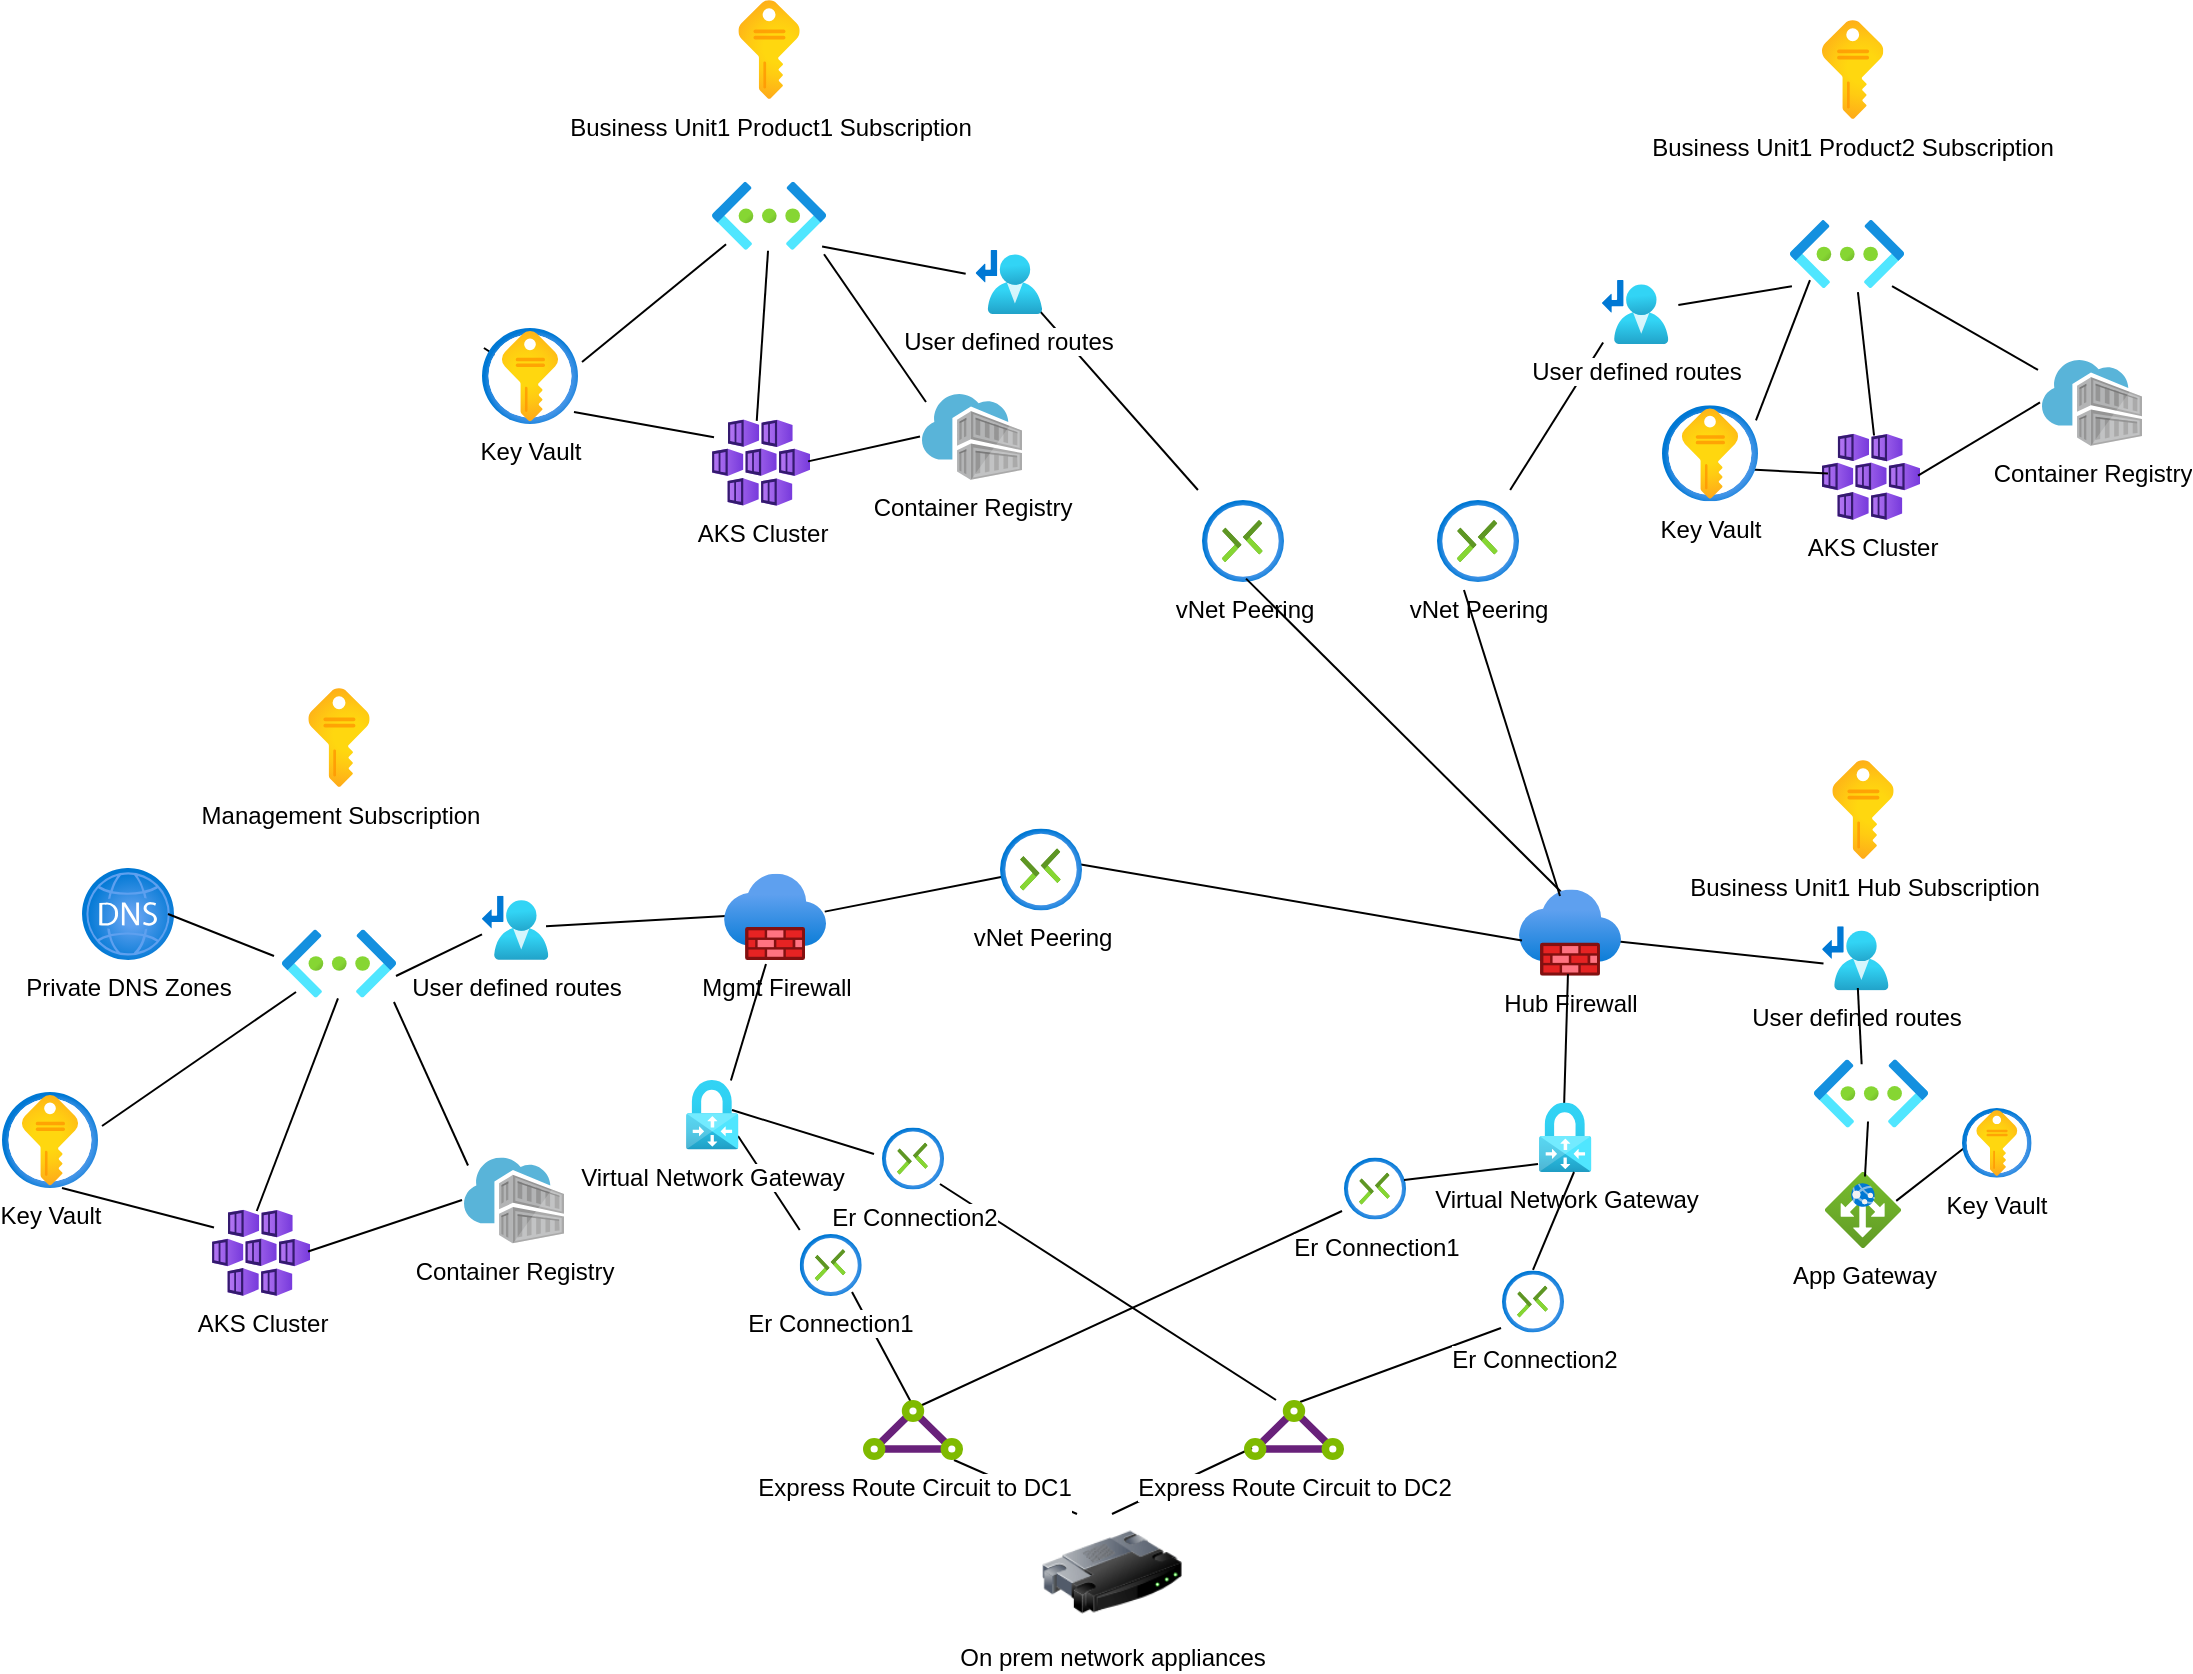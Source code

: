 <mxfile version="24.7.6">
  <diagram id="l8hXMBHkgcEJcSW0mbfh" name="Page-1">
    <mxGraphModel dx="2026" dy="1111" grid="1" gridSize="10" guides="1" tooltips="1" connect="1" arrows="1" fold="1" page="1" pageScale="1" pageWidth="1169" pageHeight="827" math="0" shadow="0">
      <root>
        <mxCell id="0" />
        <mxCell id="1" parent="0" />
        <mxCell id="8--HhbSZYtI3ddgJnD71-31" style="edgeStyle=none;rounded=0;orthogonalLoop=1;jettySize=auto;html=1;sourcePerimeterSpacing=5;endArrow=none;endFill=0;targetPerimeterSpacing=5;entryX=0.987;entryY=0.439;entryDx=0;entryDy=0;entryPerimeter=0;exitX=0.029;exitY=0.59;exitDx=0;exitDy=0;exitPerimeter=0;" parent="1" source="qkPBm4qvjYNrrQxLSk8v-120" target="qkPBm4qvjYNrrQxLSk8v-52" edge="1">
          <mxGeometry relative="1" as="geometry">
            <mxPoint x="510" y="490" as="sourcePoint" />
            <mxPoint x="398" y="504.984" as="targetPoint" />
            <Array as="points" />
          </mxGeometry>
        </mxCell>
        <mxCell id="8--HhbSZYtI3ddgJnD71-32" style="edgeStyle=none;rounded=0;orthogonalLoop=1;jettySize=auto;html=1;sourcePerimeterSpacing=5;endArrow=none;endFill=0;targetPerimeterSpacing=5;entryX=0.059;entryY=0.487;entryDx=0;entryDy=0;entryPerimeter=0;exitX=0.965;exitY=0.476;exitDx=0;exitDy=0;exitPerimeter=0;" parent="1" source="qkPBm4qvjYNrrQxLSk8v-57" target="qkPBm4qvjYNrrQxLSk8v-52" edge="1">
          <mxGeometry relative="1" as="geometry">
            <mxPoint x="310" y="570" as="sourcePoint" />
            <mxPoint x="220" y="520" as="targetPoint" />
          </mxGeometry>
        </mxCell>
        <mxCell id="8--HhbSZYtI3ddgJnD71-33" style="edgeStyle=none;rounded=0;orthogonalLoop=1;jettySize=auto;html=1;sourcePerimeterSpacing=5;endArrow=none;endFill=0;targetPerimeterSpacing=5;entryX=1.042;entryY=0.354;entryDx=0;entryDy=0;entryPerimeter=0;exitX=0.123;exitY=0.918;exitDx=0;exitDy=0;exitPerimeter=0;" parent="1" source="qkPBm4qvjYNrrQxLSk8v-55" target="qkPBm4qvjYNrrQxLSk8v-59" edge="1">
          <mxGeometry relative="1" as="geometry">
            <mxPoint x="170" y="580" as="sourcePoint" />
            <mxPoint x="138.606" y="617" as="targetPoint" />
          </mxGeometry>
        </mxCell>
        <mxCell id="8--HhbSZYtI3ddgJnD71-34" style="edgeStyle=none;rounded=0;orthogonalLoop=1;jettySize=auto;html=1;sourcePerimeterSpacing=5;endArrow=none;endFill=0;targetPerimeterSpacing=5;entryX=0.958;entryY=0.875;entryDx=0;entryDy=0;entryPerimeter=0;exitX=0.02;exitY=0.208;exitDx=0;exitDy=0;exitPerimeter=0;" parent="1" source="qkPBm4qvjYNrrQxLSk8v-49" edge="1">
          <mxGeometry relative="1" as="geometry">
            <mxPoint x="165.03" y="704.76" as="sourcePoint" />
            <mxPoint x="60.004" y="664" as="targetPoint" />
          </mxGeometry>
        </mxCell>
        <mxCell id="8--HhbSZYtI3ddgJnD71-35" style="edgeStyle=none;rounded=0;orthogonalLoop=1;jettySize=auto;html=1;sourcePerimeterSpacing=5;endArrow=none;endFill=0;targetPerimeterSpacing=5;entryX=1;entryY=0.683;entryDx=0;entryDy=0;entryPerimeter=0;exitX=0;exitY=0.601;exitDx=0;exitDy=0;exitPerimeter=0;" parent="1" source="qkPBm4qvjYNrrQxLSk8v-57" target="qkPBm4qvjYNrrQxLSk8v-55" edge="1">
          <mxGeometry relative="1" as="geometry">
            <mxPoint x="400" y="640" as="sourcePoint" />
          </mxGeometry>
        </mxCell>
        <mxCell id="8--HhbSZYtI3ddgJnD71-36" style="edgeStyle=none;rounded=0;orthogonalLoop=1;jettySize=auto;html=1;sourcePerimeterSpacing=5;endArrow=none;endFill=0;targetPerimeterSpacing=5;entryX=0.456;entryY=0.017;entryDx=0;entryDy=0;entryPerimeter=0;exitX=0.491;exitY=1.013;exitDx=0;exitDy=0;exitPerimeter=0;" parent="1" source="qkPBm4qvjYNrrQxLSk8v-55" target="qkPBm4qvjYNrrQxLSk8v-49" edge="1">
          <mxGeometry relative="1" as="geometry">
            <mxPoint x="275" y="620" as="sourcePoint" />
            <mxPoint x="294.726" y="755" as="targetPoint" />
          </mxGeometry>
        </mxCell>
        <mxCell id="qkPBm4qvjYNrrQxLSk8v-1" value="Management Subscription" style="image;aspect=fixed;html=1;points=[];align=center;fontSize=12;image=img/lib/azure2/general/Subscriptions.svg;" vertex="1" parent="1">
          <mxGeometry x="183.16" y="414.0" width="30.68" height="49.5" as="geometry" />
        </mxCell>
        <mxCell id="qkPBm4qvjYNrrQxLSk8v-6" style="edgeStyle=none;rounded=0;orthogonalLoop=1;jettySize=auto;html=1;sourcePerimeterSpacing=5;endArrow=none;endFill=0;targetPerimeterSpacing=5;entryX=0.993;entryY=0.806;entryDx=0;entryDy=0;entryPerimeter=0;exitX=0;exitY=-0.065;exitDx=0;exitDy=0;exitPerimeter=0;" edge="1" parent="1" source="qkPBm4qvjYNrrQxLSk8v-141" target="qkPBm4qvjYNrrQxLSk8v-122">
          <mxGeometry relative="1" as="geometry">
            <mxPoint x="451" y="681.99" as="sourcePoint" />
            <mxPoint x="804" y="569" as="targetPoint" />
          </mxGeometry>
        </mxCell>
        <mxCell id="qkPBm4qvjYNrrQxLSk8v-49" value="AKS Cluster" style="image;aspect=fixed;html=1;points=[];align=center;fontSize=12;image=img/lib/azure2/compute/Kubernetes_Services.svg;" vertex="1" parent="1">
          <mxGeometry x="135.03" y="674.76" width="49" height="43.24" as="geometry" />
        </mxCell>
        <mxCell id="qkPBm4qvjYNrrQxLSk8v-52" value="Mgmt Firewall" style="image;aspect=fixed;html=1;points=[];align=center;fontSize=12;image=img/lib/azure2/networking/Firewalls.svg;" vertex="1" parent="1">
          <mxGeometry x="391.03" y="506.9" width="51" height="43.1" as="geometry" />
        </mxCell>
        <mxCell id="qkPBm4qvjYNrrQxLSk8v-55" value="" style="image;aspect=fixed;html=1;points=[];align=center;fontSize=12;image=img/lib/azure2/networking/Virtual_Networks.svg;" vertex="1" parent="1">
          <mxGeometry x="170" y="534.75" width="57" height="34.03" as="geometry" />
        </mxCell>
        <mxCell id="qkPBm4qvjYNrrQxLSk8v-56" value="Private DNS Zones" style="image;aspect=fixed;html=1;points=[];align=center;fontSize=12;image=img/lib/azure2/networking/DNS_Zones.svg;" vertex="1" parent="1">
          <mxGeometry x="70" y="504.0" width="46" height="46" as="geometry" />
        </mxCell>
        <mxCell id="qkPBm4qvjYNrrQxLSk8v-57" value="User defined routes" style="image;aspect=fixed;html=1;points=[];align=center;fontSize=12;image=img/lib/azure2/networking/Route_Tables.svg;" vertex="1" parent="1">
          <mxGeometry x="270" y="517.87" width="33.16" height="32.13" as="geometry" />
        </mxCell>
        <mxCell id="qkPBm4qvjYNrrQxLSk8v-58" style="edgeStyle=none;rounded=0;orthogonalLoop=1;jettySize=auto;html=1;sourcePerimeterSpacing=5;endArrow=none;endFill=0;targetPerimeterSpacing=5;exitX=-0.07;exitY=0.389;exitDx=0;exitDy=0;exitPerimeter=0;entryX=0.935;entryY=0.5;entryDx=0;entryDy=0;entryPerimeter=0;" edge="1" parent="1" source="qkPBm4qvjYNrrQxLSk8v-55" target="qkPBm4qvjYNrrQxLSk8v-56">
          <mxGeometry relative="1" as="geometry">
            <mxPoint x="150" y="515" as="sourcePoint" />
            <mxPoint x="131" y="590" as="targetPoint" />
          </mxGeometry>
        </mxCell>
        <mxCell id="qkPBm4qvjYNrrQxLSk8v-59" value="Key Vault" style="image;aspect=fixed;html=1;points=[];align=center;fontSize=12;image=img/lib/azure2/security/Key_Vaults.svg;" vertex="1" parent="1">
          <mxGeometry x="30" y="616" width="48" height="48" as="geometry" />
        </mxCell>
        <mxCell id="qkPBm4qvjYNrrQxLSk8v-60" value="Container Registry" style="image;sketch=0;aspect=fixed;html=1;points=[];align=center;fontSize=12;image=img/lib/mscae/Container_Registries.svg;" vertex="1" parent="1">
          <mxGeometry x="261.01" y="648.76" width="50" height="43" as="geometry" />
        </mxCell>
        <mxCell id="qkPBm4qvjYNrrQxLSk8v-62" style="edgeStyle=none;rounded=0;orthogonalLoop=1;jettySize=auto;html=1;sourcePerimeterSpacing=5;endArrow=none;endFill=0;targetPerimeterSpacing=5;entryX=0.982;entryY=1.065;entryDx=0;entryDy=0;entryPerimeter=0;exitX=0.04;exitY=0.093;exitDx=0;exitDy=0;exitPerimeter=0;" edge="1" parent="1" source="qkPBm4qvjYNrrQxLSk8v-60" target="qkPBm4qvjYNrrQxLSk8v-55">
          <mxGeometry relative="1" as="geometry">
            <mxPoint x="280" y="565" as="sourcePoint" />
            <mxPoint x="237" y="568" as="targetPoint" />
          </mxGeometry>
        </mxCell>
        <mxCell id="qkPBm4qvjYNrrQxLSk8v-63" style="edgeStyle=none;rounded=0;orthogonalLoop=1;jettySize=auto;html=1;sourcePerimeterSpacing=5;endArrow=none;endFill=0;targetPerimeterSpacing=5;entryX=0.98;entryY=0.486;entryDx=0;entryDy=0;entryPerimeter=0;exitX=-0.02;exitY=0.494;exitDx=0;exitDy=0;exitPerimeter=0;" edge="1" parent="1" source="qkPBm4qvjYNrrQxLSk8v-60" target="qkPBm4qvjYNrrQxLSk8v-49">
          <mxGeometry relative="1" as="geometry">
            <mxPoint x="243.03" y="683.742" as="sourcePoint" />
            <mxPoint x="72.03" y="688.76" as="targetPoint" />
          </mxGeometry>
        </mxCell>
        <mxCell id="qkPBm4qvjYNrrQxLSk8v-65" style="edgeStyle=none;rounded=0;orthogonalLoop=1;jettySize=auto;html=1;sourcePerimeterSpacing=5;endArrow=none;endFill=0;targetPerimeterSpacing=5;entryX=1.042;entryY=0.354;entryDx=0;entryDy=0;entryPerimeter=0;exitX=0.123;exitY=0.918;exitDx=0;exitDy=0;exitPerimeter=0;" edge="1" parent="1" source="qkPBm4qvjYNrrQxLSk8v-72" target="qkPBm4qvjYNrrQxLSk8v-76">
          <mxGeometry relative="1" as="geometry">
            <mxPoint x="420" y="184.92" as="sourcePoint" />
            <mxPoint x="388.606" y="221.92" as="targetPoint" />
          </mxGeometry>
        </mxCell>
        <mxCell id="qkPBm4qvjYNrrQxLSk8v-66" style="edgeStyle=none;rounded=0;orthogonalLoop=1;jettySize=auto;html=1;sourcePerimeterSpacing=5;endArrow=none;endFill=0;targetPerimeterSpacing=5;entryX=0.958;entryY=0.875;entryDx=0;entryDy=0;entryPerimeter=0;exitX=0.02;exitY=0.208;exitDx=0;exitDy=0;exitPerimeter=0;" edge="1" parent="1" source="qkPBm4qvjYNrrQxLSk8v-76">
          <mxGeometry relative="1" as="geometry">
            <mxPoint x="415.03" y="309.68" as="sourcePoint" />
            <mxPoint x="310.004" y="268.92" as="targetPoint" />
          </mxGeometry>
        </mxCell>
        <mxCell id="qkPBm4qvjYNrrQxLSk8v-68" style="edgeStyle=none;rounded=0;orthogonalLoop=1;jettySize=auto;html=1;sourcePerimeterSpacing=5;endArrow=none;endFill=0;targetPerimeterSpacing=5;entryX=0.456;entryY=0.017;entryDx=0;entryDy=0;entryPerimeter=0;exitX=0.491;exitY=1.013;exitDx=0;exitDy=0;exitPerimeter=0;" edge="1" parent="1" source="qkPBm4qvjYNrrQxLSk8v-72" target="qkPBm4qvjYNrrQxLSk8v-70">
          <mxGeometry relative="1" as="geometry">
            <mxPoint x="525" y="224.92" as="sourcePoint" />
            <mxPoint x="544.726" y="359.92" as="targetPoint" />
          </mxGeometry>
        </mxCell>
        <mxCell id="qkPBm4qvjYNrrQxLSk8v-69" value="Business Unit1 Product1 Subscription" style="image;aspect=fixed;html=1;points=[];align=center;fontSize=12;image=img/lib/azure2/general/Subscriptions.svg;" vertex="1" parent="1">
          <mxGeometry x="398.19" y="70.0" width="30.68" height="49.5" as="geometry" />
        </mxCell>
        <mxCell id="qkPBm4qvjYNrrQxLSk8v-70" value="AKS Cluster" style="image;aspect=fixed;html=1;points=[];align=center;fontSize=12;image=img/lib/azure2/compute/Kubernetes_Services.svg;" vertex="1" parent="1">
          <mxGeometry x="385.03" y="279.68" width="49" height="43.24" as="geometry" />
        </mxCell>
        <mxCell id="qkPBm4qvjYNrrQxLSk8v-72" value="" style="image;aspect=fixed;html=1;points=[];align=center;fontSize=12;image=img/lib/azure2/networking/Virtual_Networks.svg;" vertex="1" parent="1">
          <mxGeometry x="385.03" y="160.89" width="57" height="34.03" as="geometry" />
        </mxCell>
        <mxCell id="qkPBm4qvjYNrrQxLSk8v-77" value="Container Registry" style="image;sketch=0;aspect=fixed;html=1;points=[];align=center;fontSize=12;image=img/lib/mscae/Container_Registries.svg;" vertex="1" parent="1">
          <mxGeometry x="490" y="267" width="50" height="43" as="geometry" />
        </mxCell>
        <mxCell id="qkPBm4qvjYNrrQxLSk8v-78" style="edgeStyle=none;rounded=0;orthogonalLoop=1;jettySize=auto;html=1;sourcePerimeterSpacing=5;endArrow=none;endFill=0;targetPerimeterSpacing=5;entryX=0.982;entryY=1.065;entryDx=0;entryDy=0;entryPerimeter=0;exitX=0.04;exitY=0.093;exitDx=0;exitDy=0;exitPerimeter=0;" edge="1" parent="1" source="qkPBm4qvjYNrrQxLSk8v-77" target="qkPBm4qvjYNrrQxLSk8v-72">
          <mxGeometry relative="1" as="geometry">
            <mxPoint x="530" y="169.92" as="sourcePoint" />
            <mxPoint x="487" y="172.92" as="targetPoint" />
          </mxGeometry>
        </mxCell>
        <mxCell id="qkPBm4qvjYNrrQxLSk8v-79" style="edgeStyle=none;rounded=0;orthogonalLoop=1;jettySize=auto;html=1;sourcePerimeterSpacing=5;endArrow=none;endFill=0;targetPerimeterSpacing=5;entryX=0.98;entryY=0.486;entryDx=0;entryDy=0;entryPerimeter=0;exitX=-0.02;exitY=0.494;exitDx=0;exitDy=0;exitPerimeter=0;" edge="1" parent="1" source="qkPBm4qvjYNrrQxLSk8v-77" target="qkPBm4qvjYNrrQxLSk8v-70">
          <mxGeometry relative="1" as="geometry">
            <mxPoint x="493.03" y="288.662" as="sourcePoint" />
            <mxPoint x="322.03" y="293.68" as="targetPoint" />
          </mxGeometry>
        </mxCell>
        <mxCell id="qkPBm4qvjYNrrQxLSk8v-81" value="" style="edgeStyle=none;rounded=0;orthogonalLoop=1;jettySize=auto;html=1;sourcePerimeterSpacing=5;endArrow=none;endFill=0;targetPerimeterSpacing=5;entryX=0.958;entryY=0.875;entryDx=0;entryDy=0;entryPerimeter=0;exitX=0.02;exitY=0.208;exitDx=0;exitDy=0;exitPerimeter=0;" edge="1" parent="1" source="qkPBm4qvjYNrrQxLSk8v-70" target="qkPBm4qvjYNrrQxLSk8v-76">
          <mxGeometry relative="1" as="geometry">
            <mxPoint x="386" y="289" as="sourcePoint" />
            <mxPoint x="310.004" y="268.92" as="targetPoint" />
          </mxGeometry>
        </mxCell>
        <mxCell id="qkPBm4qvjYNrrQxLSk8v-76" value="Key Vault" style="image;aspect=fixed;html=1;points=[];align=center;fontSize=12;image=img/lib/azure2/security/Key_Vaults.svg;" vertex="1" parent="1">
          <mxGeometry x="270" y="234" width="48" height="48" as="geometry" />
        </mxCell>
        <mxCell id="qkPBm4qvjYNrrQxLSk8v-82" value="" style="edgeStyle=none;rounded=0;orthogonalLoop=1;jettySize=auto;html=1;sourcePerimeterSpacing=5;endArrow=none;endFill=0;targetPerimeterSpacing=5;exitX=0.965;exitY=0.95;exitDx=0;exitDy=0;exitPerimeter=0;" edge="1" parent="1" source="qkPBm4qvjYNrrQxLSk8v-74" target="qkPBm4qvjYNrrQxLSk8v-80">
          <mxGeometry relative="1" as="geometry">
            <mxPoint x="440" y="193" as="sourcePoint" />
            <mxPoint x="725" y="353" as="targetPoint" />
          </mxGeometry>
        </mxCell>
        <mxCell id="qkPBm4qvjYNrrQxLSk8v-80" value="vNet Peering" style="image;aspect=fixed;html=1;points=[];align=center;fontSize=12;image=img/lib/azure2/networking/Connections.svg;" vertex="1" parent="1">
          <mxGeometry x="630" y="320" width="41" height="41" as="geometry" />
        </mxCell>
        <mxCell id="qkPBm4qvjYNrrQxLSk8v-83" style="edgeStyle=none;rounded=0;orthogonalLoop=1;jettySize=auto;html=1;sourcePerimeterSpacing=5;endArrow=none;endFill=0;targetPerimeterSpacing=5;entryX=0.979;entryY=0.156;entryDx=0;entryDy=0;entryPerimeter=0;exitX=0.175;exitY=0.884;exitDx=0;exitDy=0;exitPerimeter=0;" edge="1" parent="1" source="qkPBm4qvjYNrrQxLSk8v-88" target="qkPBm4qvjYNrrQxLSk8v-94">
          <mxGeometry relative="1" as="geometry">
            <mxPoint x="912.02" y="197.74" as="sourcePoint" />
            <mxPoint x="832.036" y="279.812" as="targetPoint" />
          </mxGeometry>
        </mxCell>
        <mxCell id="qkPBm4qvjYNrrQxLSk8v-86" style="edgeStyle=none;rounded=0;orthogonalLoop=1;jettySize=auto;html=1;sourcePerimeterSpacing=5;endArrow=none;endFill=0;targetPerimeterSpacing=5;entryX=0.531;entryY=0.023;entryDx=0;entryDy=0;entryPerimeter=0;exitX=0.596;exitY=1.06;exitDx=0;exitDy=0;exitPerimeter=0;" edge="1" parent="1" source="qkPBm4qvjYNrrQxLSk8v-88" target="qkPBm4qvjYNrrQxLSk8v-87">
          <mxGeometry relative="1" as="geometry">
            <mxPoint x="1017.02" y="237.74" as="sourcePoint" />
            <mxPoint x="1036.746" y="372.74" as="targetPoint" />
          </mxGeometry>
        </mxCell>
        <mxCell id="qkPBm4qvjYNrrQxLSk8v-87" value="AKS Cluster" style="image;aspect=fixed;html=1;points=[];align=center;fontSize=12;image=img/lib/azure2/compute/Kubernetes_Services.svg;" vertex="1" parent="1">
          <mxGeometry x="940.0" y="286.76" width="49" height="43.24" as="geometry" />
        </mxCell>
        <mxCell id="qkPBm4qvjYNrrQxLSk8v-88" value="" style="image;aspect=fixed;html=1;points=[];align=center;fontSize=12;image=img/lib/azure2/networking/Virtual_Networks.svg;" vertex="1" parent="1">
          <mxGeometry x="924.0" y="180.0" width="57" height="34.03" as="geometry" />
        </mxCell>
        <mxCell id="qkPBm4qvjYNrrQxLSk8v-90" value="Container Registry" style="image;sketch=0;aspect=fixed;html=1;points=[];align=center;fontSize=12;image=img/lib/mscae/Container_Registries.svg;" vertex="1" parent="1">
          <mxGeometry x="1050" y="250.0" width="50" height="43" as="geometry" />
        </mxCell>
        <mxCell id="qkPBm4qvjYNrrQxLSk8v-91" style="edgeStyle=none;rounded=0;orthogonalLoop=1;jettySize=auto;html=1;sourcePerimeterSpacing=5;endArrow=none;endFill=0;targetPerimeterSpacing=5;entryX=0.895;entryY=0.972;entryDx=0;entryDy=0;entryPerimeter=0;exitX=-0.04;exitY=0.116;exitDx=0;exitDy=0;exitPerimeter=0;" edge="1" parent="1" source="qkPBm4qvjYNrrQxLSk8v-90" target="qkPBm4qvjYNrrQxLSk8v-88">
          <mxGeometry relative="1" as="geometry">
            <mxPoint x="1022.02" y="182.74" as="sourcePoint" />
            <mxPoint x="979.02" y="185.74" as="targetPoint" />
          </mxGeometry>
        </mxCell>
        <mxCell id="qkPBm4qvjYNrrQxLSk8v-92" style="edgeStyle=none;rounded=0;orthogonalLoop=1;jettySize=auto;html=1;sourcePerimeterSpacing=5;endArrow=none;endFill=0;targetPerimeterSpacing=5;entryX=0.98;entryY=0.486;entryDx=0;entryDy=0;entryPerimeter=0;exitX=-0.02;exitY=0.494;exitDx=0;exitDy=0;exitPerimeter=0;" edge="1" parent="1" source="qkPBm4qvjYNrrQxLSk8v-90" target="qkPBm4qvjYNrrQxLSk8v-87">
          <mxGeometry relative="1" as="geometry">
            <mxPoint x="985.05" y="301.482" as="sourcePoint" />
            <mxPoint x="814.05" y="306.5" as="targetPoint" />
          </mxGeometry>
        </mxCell>
        <mxCell id="qkPBm4qvjYNrrQxLSk8v-93" value="" style="edgeStyle=none;rounded=0;orthogonalLoop=1;jettySize=auto;html=1;sourcePerimeterSpacing=5;endArrow=none;endFill=0;targetPerimeterSpacing=5;entryX=0.923;entryY=0.668;entryDx=0;entryDy=0;entryPerimeter=0;exitX=0.061;exitY=0.463;exitDx=0;exitDy=0;exitPerimeter=0;" edge="1" parent="1" source="qkPBm4qvjYNrrQxLSk8v-87" target="qkPBm4qvjYNrrQxLSk8v-94">
          <mxGeometry relative="1" as="geometry">
            <mxPoint x="878.02" y="301.82" as="sourcePoint" />
            <mxPoint x="828.004" y="304.82" as="targetPoint" />
          </mxGeometry>
        </mxCell>
        <mxCell id="qkPBm4qvjYNrrQxLSk8v-94" value="Key Vault" style="image;aspect=fixed;html=1;points=[];align=center;fontSize=12;image=img/lib/azure2/security/Key_Vaults.svg;" vertex="1" parent="1">
          <mxGeometry x="860" y="272.68" width="48" height="48" as="geometry" />
        </mxCell>
        <mxCell id="qkPBm4qvjYNrrQxLSk8v-95" value="" style="edgeStyle=none;rounded=0;orthogonalLoop=1;jettySize=auto;html=1;sourcePerimeterSpacing=5;endArrow=none;endFill=0;targetPerimeterSpacing=5;exitX=0.017;exitY=0.973;exitDx=0;exitDy=0;exitPerimeter=0;" edge="1" parent="1" source="qkPBm4qvjYNrrQxLSk8v-89" target="qkPBm4qvjYNrrQxLSk8v-96">
          <mxGeometry relative="1" as="geometry">
            <mxPoint x="932.02" y="205.82" as="sourcePoint" />
            <mxPoint x="1217.02" y="365.82" as="targetPoint" />
          </mxGeometry>
        </mxCell>
        <mxCell id="qkPBm4qvjYNrrQxLSk8v-96" value="vNet Peering" style="image;aspect=fixed;html=1;points=[];align=center;fontSize=12;image=img/lib/azure2/networking/Connections.svg;" vertex="1" parent="1">
          <mxGeometry x="747.5" y="320" width="41" height="41" as="geometry" />
        </mxCell>
        <mxCell id="qkPBm4qvjYNrrQxLSk8v-97" value="Business Unit1 Product2 Subscription" style="image;aspect=fixed;html=1;points=[];align=center;fontSize=12;image=img/lib/azure2/general/Subscriptions.svg;" vertex="1" parent="1">
          <mxGeometry x="940.0" y="80.0" width="30.68" height="49.5" as="geometry" />
        </mxCell>
        <mxCell id="qkPBm4qvjYNrrQxLSk8v-99" style="edgeStyle=none;rounded=0;orthogonalLoop=1;jettySize=auto;html=1;sourcePerimeterSpacing=5;endArrow=none;endFill=0;targetPerimeterSpacing=5;entryX=0.059;entryY=0.487;entryDx=0;entryDy=0;entryPerimeter=0;exitX=0.02;exitY=0.579;exitDx=0;exitDy=0;exitPerimeter=0;" edge="1" parent="1" source="qkPBm4qvjYNrrQxLSk8v-109" target="qkPBm4qvjYNrrQxLSk8v-106">
          <mxGeometry relative="1" as="geometry">
            <mxPoint x="666.32" y="596.22" as="sourcePoint" />
            <mxPoint x="576.32" y="546.22" as="targetPoint" />
          </mxGeometry>
        </mxCell>
        <mxCell id="qkPBm4qvjYNrrQxLSk8v-101" style="edgeStyle=none;rounded=0;orthogonalLoop=1;jettySize=auto;html=1;sourcePerimeterSpacing=5;endArrow=none;endFill=0;targetPerimeterSpacing=5;entryX=0.045;entryY=0.563;entryDx=0;entryDy=0;entryPerimeter=0;exitX=0.937;exitY=0.38;exitDx=0;exitDy=0;exitPerimeter=0;" edge="1" parent="1" source="qkPBm4qvjYNrrQxLSk8v-152" target="qkPBm4qvjYNrrQxLSk8v-111">
          <mxGeometry relative="1" as="geometry">
            <mxPoint x="933.14" y="723.754" as="sourcePoint" />
            <mxPoint x="895.16" y="698.22" as="targetPoint" />
          </mxGeometry>
        </mxCell>
        <mxCell id="qkPBm4qvjYNrrQxLSk8v-102" style="edgeStyle=none;rounded=0;orthogonalLoop=1;jettySize=auto;html=1;sourcePerimeterSpacing=5;endArrow=none;endFill=0;targetPerimeterSpacing=5;entryX=0.537;entryY=0.959;entryDx=0;entryDy=0;entryPerimeter=0;exitX=0.431;exitY=0.049;exitDx=0;exitDy=0;exitPerimeter=0;" edge="1" parent="1" source="qkPBm4qvjYNrrQxLSk8v-106" target="qkPBm4qvjYNrrQxLSk8v-80">
          <mxGeometry relative="1" as="geometry">
            <mxPoint x="693" y="596.46" as="sourcePoint" />
            <mxPoint x="520" y="514.452" as="targetPoint" />
          </mxGeometry>
        </mxCell>
        <mxCell id="qkPBm4qvjYNrrQxLSk8v-104" value="Business Unit1 Hub Subscription&lt;div&gt;&lt;br&gt;&lt;/div&gt;" style="image;aspect=fixed;html=1;points=[];align=center;fontSize=12;image=img/lib/azure2/general/Subscriptions.svg;" vertex="1" parent="1">
          <mxGeometry x="945.16" y="450.0" width="30.68" height="49.5" as="geometry" />
        </mxCell>
        <mxCell id="qkPBm4qvjYNrrQxLSk8v-106" value="Hub Firewall" style="image;aspect=fixed;html=1;points=[];align=center;fontSize=12;image=img/lib/azure2/networking/Firewalls.svg;" vertex="1" parent="1">
          <mxGeometry x="788.5" y="514.77" width="51" height="43.1" as="geometry" />
        </mxCell>
        <mxCell id="qkPBm4qvjYNrrQxLSk8v-107" value="" style="image;aspect=fixed;html=1;points=[];align=center;fontSize=12;image=img/lib/azure2/networking/Virtual_Networks.svg;" vertex="1" parent="1">
          <mxGeometry x="936.0" y="599.73" width="57" height="34.03" as="geometry" />
        </mxCell>
        <mxCell id="qkPBm4qvjYNrrQxLSk8v-109" value="User defined routes" style="image;aspect=fixed;html=1;points=[];align=center;fontSize=12;image=img/lib/azure2/networking/Route_Tables.svg;" vertex="1" parent="1">
          <mxGeometry x="940.08" y="533.1" width="33.16" height="32.13" as="geometry" />
        </mxCell>
        <mxCell id="qkPBm4qvjYNrrQxLSk8v-111" value="Key Vault" style="image;aspect=fixed;html=1;points=[];align=center;fontSize=12;image=img/lib/azure2/security/Key_Vaults.svg;" vertex="1" parent="1">
          <mxGeometry x="1010" y="624.03" width="34.82" height="34.82" as="geometry" />
        </mxCell>
        <mxCell id="qkPBm4qvjYNrrQxLSk8v-115" style="edgeStyle=none;rounded=0;orthogonalLoop=1;jettySize=auto;html=1;sourcePerimeterSpacing=5;endArrow=none;endFill=0;targetPerimeterSpacing=5;entryX=0.329;entryY=1.098;entryDx=0;entryDy=0;entryPerimeter=0;exitX=0.402;exitY=0.075;exitDx=0;exitDy=0;exitPerimeter=0;" edge="1" parent="1" source="qkPBm4qvjYNrrQxLSk8v-106" target="qkPBm4qvjYNrrQxLSk8v-96">
          <mxGeometry relative="1" as="geometry">
            <mxPoint x="659" y="489" as="sourcePoint" />
            <mxPoint x="642" y="329" as="targetPoint" />
          </mxGeometry>
        </mxCell>
        <mxCell id="qkPBm4qvjYNrrQxLSk8v-118" style="edgeStyle=none;rounded=0;orthogonalLoop=1;jettySize=auto;html=1;sourcePerimeterSpacing=5;endArrow=none;endFill=0;targetPerimeterSpacing=5;entryX=0.538;entryY=0.962;entryDx=0;entryDy=0;entryPerimeter=0;exitX=0.418;exitY=0.071;exitDx=0;exitDy=0;exitPerimeter=0;" edge="1" parent="1" source="qkPBm4qvjYNrrQxLSk8v-107" target="qkPBm4qvjYNrrQxLSk8v-109">
          <mxGeometry relative="1" as="geometry">
            <mxPoint x="985.16" y="607.57" as="sourcePoint" />
            <mxPoint x="737.16" y="615.57" as="targetPoint" />
          </mxGeometry>
        </mxCell>
        <mxCell id="qkPBm4qvjYNrrQxLSk8v-121" value="" style="edgeStyle=none;rounded=0;orthogonalLoop=1;jettySize=auto;html=1;sourcePerimeterSpacing=5;endArrow=none;endFill=0;targetPerimeterSpacing=5;entryX=0.987;entryY=0.439;entryDx=0;entryDy=0;entryPerimeter=0;exitX=0.029;exitY=0.59;exitDx=0;exitDy=0;exitPerimeter=0;" edge="1" parent="1" source="qkPBm4qvjYNrrQxLSk8v-106" target="qkPBm4qvjYNrrQxLSk8v-120">
          <mxGeometry relative="1" as="geometry">
            <mxPoint x="687" y="475" as="sourcePoint" />
            <mxPoint x="410" y="539" as="targetPoint" />
            <Array as="points" />
          </mxGeometry>
        </mxCell>
        <mxCell id="qkPBm4qvjYNrrQxLSk8v-120" value="vNet Peering" style="image;aspect=fixed;html=1;points=[];align=center;fontSize=12;image=img/lib/azure2/networking/Connections.svg;" vertex="1" parent="1">
          <mxGeometry x="529" y="484.23" width="41" height="41" as="geometry" />
        </mxCell>
        <mxCell id="qkPBm4qvjYNrrQxLSk8v-122" value="Virtual Network Gateway" style="image;aspect=fixed;html=1;points=[];align=center;fontSize=12;image=img/lib/azure2/networking/Virtual_Network_Gateways.svg;" vertex="1" parent="1">
          <mxGeometry x="372.02" y="610" width="26.17" height="34.73" as="geometry" />
        </mxCell>
        <mxCell id="qkPBm4qvjYNrrQxLSk8v-124" style="edgeStyle=none;rounded=0;orthogonalLoop=1;jettySize=auto;html=1;sourcePerimeterSpacing=5;endArrow=none;endFill=0;targetPerimeterSpacing=5;entryX=0.857;entryY=0.008;entryDx=0;entryDy=0;entryPerimeter=0;exitX=0.411;exitY=1.046;exitDx=0;exitDy=0;exitPerimeter=0;" edge="1" parent="1" source="qkPBm4qvjYNrrQxLSk8v-52" target="qkPBm4qvjYNrrQxLSk8v-122">
          <mxGeometry relative="1" as="geometry">
            <mxPoint x="520" y="700" as="sourcePoint" />
            <mxPoint x="462" y="585" as="targetPoint" />
          </mxGeometry>
        </mxCell>
        <mxCell id="qkPBm4qvjYNrrQxLSk8v-125" value="On prem network appliances" style="image;html=1;image=img/lib/clip_art/networking/Router_128x128.png" vertex="1" parent="1">
          <mxGeometry x="550" y="827" width="70" height="58" as="geometry" />
        </mxCell>
        <mxCell id="qkPBm4qvjYNrrQxLSk8v-130" style="edgeStyle=none;rounded=0;orthogonalLoop=1;jettySize=auto;html=1;sourcePerimeterSpacing=5;endArrow=none;endFill=0;targetPerimeterSpacing=5;exitX=0.48;exitY=0.98;exitDx=0;exitDy=0;exitPerimeter=0;entryX=0.478;entryY=0.079;entryDx=0;entryDy=0;entryPerimeter=0;" edge="1" parent="1" source="qkPBm4qvjYNrrQxLSk8v-106" target="qkPBm4qvjYNrrQxLSk8v-146">
          <mxGeometry relative="1" as="geometry">
            <mxPoint x="949" y="639" as="sourcePoint" />
            <mxPoint x="831" y="630" as="targetPoint" />
          </mxGeometry>
        </mxCell>
        <mxCell id="qkPBm4qvjYNrrQxLSk8v-131" style="edgeStyle=none;rounded=0;orthogonalLoop=1;jettySize=auto;html=1;sourcePerimeterSpacing=5;endArrow=none;endFill=0;targetPerimeterSpacing=5;entryX=-0.016;entryY=0.928;entryDx=0;entryDy=0;entryPerimeter=0;exitX=0.56;exitY=0.033;exitDx=0;exitDy=0;exitPerimeter=0;" edge="1" parent="1" source="qkPBm4qvjYNrrQxLSk8v-139" target="qkPBm4qvjYNrrQxLSk8v-144">
          <mxGeometry relative="1" as="geometry">
            <mxPoint x="656" y="773.99" as="sourcePoint" />
            <mxPoint x="675" y="711.62" as="targetPoint" />
          </mxGeometry>
        </mxCell>
        <mxCell id="qkPBm4qvjYNrrQxLSk8v-132" style="edgeStyle=none;rounded=0;orthogonalLoop=1;jettySize=auto;html=1;sourcePerimeterSpacing=5;endArrow=none;endFill=0;targetPerimeterSpacing=5;entryX=-0.032;entryY=0.863;entryDx=0;entryDy=0;entryPerimeter=0;exitX=0.57;exitY=0.1;exitDx=0;exitDy=0;exitPerimeter=0;" edge="1" parent="1" source="qkPBm4qvjYNrrQxLSk8v-138" target="qkPBm4qvjYNrrQxLSk8v-145">
          <mxGeometry relative="1" as="geometry">
            <mxPoint x="527" y="791" as="sourcePoint" />
            <mxPoint x="661" y="708.38" as="targetPoint" />
          </mxGeometry>
        </mxCell>
        <mxCell id="qkPBm4qvjYNrrQxLSk8v-133" style="edgeStyle=none;rounded=0;orthogonalLoop=1;jettySize=auto;html=1;sourcePerimeterSpacing=5;endArrow=none;endFill=0;targetPerimeterSpacing=5;entryX=0.25;entryY=0;entryDx=0;entryDy=0;exitX=0.91;exitY=1;exitDx=0;exitDy=0;exitPerimeter=0;" edge="1" parent="1" source="qkPBm4qvjYNrrQxLSk8v-138" target="qkPBm4qvjYNrrQxLSk8v-125">
          <mxGeometry relative="1" as="geometry">
            <mxPoint x="528" y="797" as="sourcePoint" />
            <mxPoint x="691" y="712" as="targetPoint" />
          </mxGeometry>
        </mxCell>
        <mxCell id="qkPBm4qvjYNrrQxLSk8v-134" style="edgeStyle=none;rounded=0;orthogonalLoop=1;jettySize=auto;html=1;sourcePerimeterSpacing=5;endArrow=none;endFill=0;targetPerimeterSpacing=5;exitX=0.5;exitY=0;exitDx=0;exitDy=0;entryX=0.08;entryY=0.8;entryDx=0;entryDy=0;entryPerimeter=0;" edge="1" parent="1" source="qkPBm4qvjYNrrQxLSk8v-125" target="qkPBm4qvjYNrrQxLSk8v-139">
          <mxGeometry relative="1" as="geometry">
            <mxPoint x="547" y="811" as="sourcePoint" />
            <mxPoint x="621" y="797" as="targetPoint" />
          </mxGeometry>
        </mxCell>
        <mxCell id="qkPBm4qvjYNrrQxLSk8v-135" style="edgeStyle=none;rounded=0;orthogonalLoop=1;jettySize=auto;html=1;sourcePerimeterSpacing=5;endArrow=none;endFill=0;targetPerimeterSpacing=5;entryX=0.32;entryY=0;entryDx=0;entryDy=0;entryPerimeter=0;exitX=0.935;exitY=0.911;exitDx=0;exitDy=0;exitPerimeter=0;" edge="1" parent="1" source="qkPBm4qvjYNrrQxLSk8v-140" target="qkPBm4qvjYNrrQxLSk8v-139">
          <mxGeometry relative="1" as="geometry">
            <mxPoint x="499" y="701.76" as="sourcePoint" />
            <mxPoint x="642" y="776.99" as="targetPoint" />
          </mxGeometry>
        </mxCell>
        <mxCell id="qkPBm4qvjYNrrQxLSk8v-136" style="edgeStyle=none;rounded=0;orthogonalLoop=1;jettySize=auto;html=1;sourcePerimeterSpacing=5;endArrow=none;endFill=0;targetPerimeterSpacing=5;entryX=0.843;entryY=0.935;entryDx=0;entryDy=0;entryPerimeter=0;exitX=0.49;exitY=0.067;exitDx=0;exitDy=0;exitPerimeter=0;" edge="1" parent="1" source="qkPBm4qvjYNrrQxLSk8v-138" target="qkPBm4qvjYNrrQxLSk8v-141">
          <mxGeometry relative="1" as="geometry">
            <mxPoint x="504" y="776.99" as="sourcePoint" />
            <mxPoint x="499" y="701.76" as="targetPoint" />
          </mxGeometry>
        </mxCell>
        <mxCell id="qkPBm4qvjYNrrQxLSk8v-138" value="Express Route Circuit to DC1&lt;div&gt;&lt;br&gt;&lt;/div&gt;" style="image;sketch=0;aspect=fixed;html=1;points=[];align=center;fontSize=12;image=img/lib/mscae/Express_Route.svg;" vertex="1" parent="1">
          <mxGeometry x="460.5" y="770" width="50" height="30" as="geometry" />
        </mxCell>
        <mxCell id="qkPBm4qvjYNrrQxLSk8v-139" value="Express Route Circuit to DC2" style="image;sketch=0;aspect=fixed;html=1;points=[];align=center;fontSize=12;image=img/lib/mscae/Express_Route.svg;" vertex="1" parent="1">
          <mxGeometry x="651" y="770" width="50" height="30" as="geometry" />
        </mxCell>
        <mxCell id="qkPBm4qvjYNrrQxLSk8v-140" value="Er Connection2" style="image;aspect=fixed;html=1;points=[];align=center;fontSize=12;image=img/lib/azure2/networking/Connections.svg;" vertex="1" parent="1">
          <mxGeometry x="470" y="633.76" width="31" height="31" as="geometry" />
        </mxCell>
        <mxCell id="qkPBm4qvjYNrrQxLSk8v-141" value="Er Connection1" style="image;aspect=fixed;html=1;points=[];align=center;fontSize=12;image=img/lib/azure2/networking/Connections.svg;" vertex="1" parent="1">
          <mxGeometry x="428.87" y="687" width="31" height="31" as="geometry" />
        </mxCell>
        <mxCell id="qkPBm4qvjYNrrQxLSk8v-143" style="edgeStyle=none;rounded=0;orthogonalLoop=1;jettySize=auto;html=1;sourcePerimeterSpacing=5;endArrow=none;endFill=0;targetPerimeterSpacing=5;entryX=0.878;entryY=0.432;entryDx=0;entryDy=0;entryPerimeter=0;exitX=-0.129;exitY=0.427;exitDx=0;exitDy=0;exitPerimeter=0;" edge="1" parent="1" source="qkPBm4qvjYNrrQxLSk8v-140" target="qkPBm4qvjYNrrQxLSk8v-122">
          <mxGeometry relative="1" as="geometry">
            <mxPoint x="430" y="708" as="sourcePoint" />
            <mxPoint x="408" y="648" as="targetPoint" />
          </mxGeometry>
        </mxCell>
        <mxCell id="qkPBm4qvjYNrrQxLSk8v-144" value="Er Connection2&lt;div&gt;&lt;br&gt;&lt;/div&gt;" style="image;aspect=fixed;html=1;points=[];align=center;fontSize=12;image=img/lib/azure2/networking/Connections.svg;" vertex="1" parent="1">
          <mxGeometry x="780" y="705.24" width="31" height="31" as="geometry" />
        </mxCell>
        <mxCell id="qkPBm4qvjYNrrQxLSk8v-145" value="Er Connection1" style="image;aspect=fixed;html=1;points=[];align=center;fontSize=12;image=img/lib/azure2/networking/Connections.svg;" vertex="1" parent="1">
          <mxGeometry x="701" y="648.76" width="31" height="31" as="geometry" />
        </mxCell>
        <mxCell id="qkPBm4qvjYNrrQxLSk8v-146" value="Virtual Network Gateway" style="image;aspect=fixed;html=1;points=[];align=center;fontSize=12;image=img/lib/azure2/networking/Virtual_Network_Gateways.svg;" vertex="1" parent="1">
          <mxGeometry x="798.5" y="621.27" width="26.17" height="34.73" as="geometry" />
        </mxCell>
        <mxCell id="qkPBm4qvjYNrrQxLSk8v-147" style="edgeStyle=none;rounded=0;orthogonalLoop=1;jettySize=auto;html=1;sourcePerimeterSpacing=5;endArrow=none;endFill=0;targetPerimeterSpacing=5;exitX=0.5;exitY=-0.008;exitDx=0;exitDy=0;exitPerimeter=0;entryX=0.669;entryY=1;entryDx=0;entryDy=0;entryPerimeter=0;" edge="1" parent="1" source="qkPBm4qvjYNrrQxLSk8v-144" target="qkPBm4qvjYNrrQxLSk8v-146">
          <mxGeometry relative="1" as="geometry">
            <mxPoint x="709" y="821" as="sourcePoint" />
            <mxPoint x="808" y="744" as="targetPoint" />
          </mxGeometry>
        </mxCell>
        <mxCell id="qkPBm4qvjYNrrQxLSk8v-149" style="edgeStyle=none;rounded=0;orthogonalLoop=1;jettySize=auto;html=1;sourcePerimeterSpacing=5;endArrow=none;endFill=0;targetPerimeterSpacing=5;entryX=-0.019;entryY=0.885;entryDx=0;entryDy=0;entryPerimeter=0;exitX=0.968;exitY=0.363;exitDx=0;exitDy=0;exitPerimeter=0;" edge="1" parent="1" source="qkPBm4qvjYNrrQxLSk8v-145" target="qkPBm4qvjYNrrQxLSk8v-146">
          <mxGeometry relative="1" as="geometry">
            <mxPoint x="509" y="672" as="sourcePoint" />
            <mxPoint x="646" y="780" as="targetPoint" />
          </mxGeometry>
        </mxCell>
        <mxCell id="qkPBm4qvjYNrrQxLSk8v-150" value="" style="edgeStyle=none;rounded=0;orthogonalLoop=1;jettySize=auto;html=1;sourcePerimeterSpacing=5;endArrow=none;endFill=0;targetPerimeterSpacing=5;exitX=0.965;exitY=0.95;exitDx=0;exitDy=0;exitPerimeter=0;" edge="1" parent="1" source="qkPBm4qvjYNrrQxLSk8v-72" target="qkPBm4qvjYNrrQxLSk8v-74">
          <mxGeometry relative="1" as="geometry">
            <mxPoint x="440" y="193" as="sourcePoint" />
            <mxPoint x="605" y="286" as="targetPoint" />
          </mxGeometry>
        </mxCell>
        <mxCell id="qkPBm4qvjYNrrQxLSk8v-74" value="User defined routes" style="image;aspect=fixed;html=1;points=[];align=center;fontSize=12;image=img/lib/azure2/networking/Route_Tables.svg;" vertex="1" parent="1">
          <mxGeometry x="516.84" y="194.92" width="33.16" height="32.13" as="geometry" />
        </mxCell>
        <mxCell id="qkPBm4qvjYNrrQxLSk8v-151" value="" style="edgeStyle=none;rounded=0;orthogonalLoop=1;jettySize=auto;html=1;sourcePerimeterSpacing=5;endArrow=none;endFill=0;targetPerimeterSpacing=5;exitX=0.017;exitY=0.973;exitDx=0;exitDy=0;exitPerimeter=0;" edge="1" parent="1" source="qkPBm4qvjYNrrQxLSk8v-88" target="qkPBm4qvjYNrrQxLSk8v-89">
          <mxGeometry relative="1" as="geometry">
            <mxPoint x="925" y="213" as="sourcePoint" />
            <mxPoint x="794" y="288" as="targetPoint" />
          </mxGeometry>
        </mxCell>
        <mxCell id="qkPBm4qvjYNrrQxLSk8v-89" value="User defined routes" style="image;aspect=fixed;html=1;points=[];align=center;fontSize=12;image=img/lib/azure2/networking/Route_Tables.svg;" vertex="1" parent="1">
          <mxGeometry x="830.0" y="210.0" width="33.16" height="32.13" as="geometry" />
        </mxCell>
        <mxCell id="qkPBm4qvjYNrrQxLSk8v-152" value="App Gateway" style="image;aspect=fixed;html=1;points=[];align=center;fontSize=12;image=img/lib/azure2/networking/Application_Gateways.svg;" vertex="1" parent="1">
          <mxGeometry x="941.5" y="656" width="38" height="38" as="geometry" />
        </mxCell>
        <mxCell id="qkPBm4qvjYNrrQxLSk8v-154" style="edgeStyle=none;rounded=0;orthogonalLoop=1;jettySize=auto;html=1;sourcePerimeterSpacing=5;endArrow=none;endFill=0;targetPerimeterSpacing=5;entryX=0.474;entryY=0.911;entryDx=0;entryDy=0;entryPerimeter=0;exitX=0.526;exitY=0.06;exitDx=0;exitDy=0;exitPerimeter=0;" edge="1" parent="1" source="qkPBm4qvjYNrrQxLSk8v-152" target="qkPBm4qvjYNrrQxLSk8v-107">
          <mxGeometry relative="1" as="geometry">
            <mxPoint x="996" y="697" as="sourcePoint" />
            <mxPoint x="1042" y="678" as="targetPoint" />
          </mxGeometry>
        </mxCell>
      </root>
    </mxGraphModel>
  </diagram>
</mxfile>
